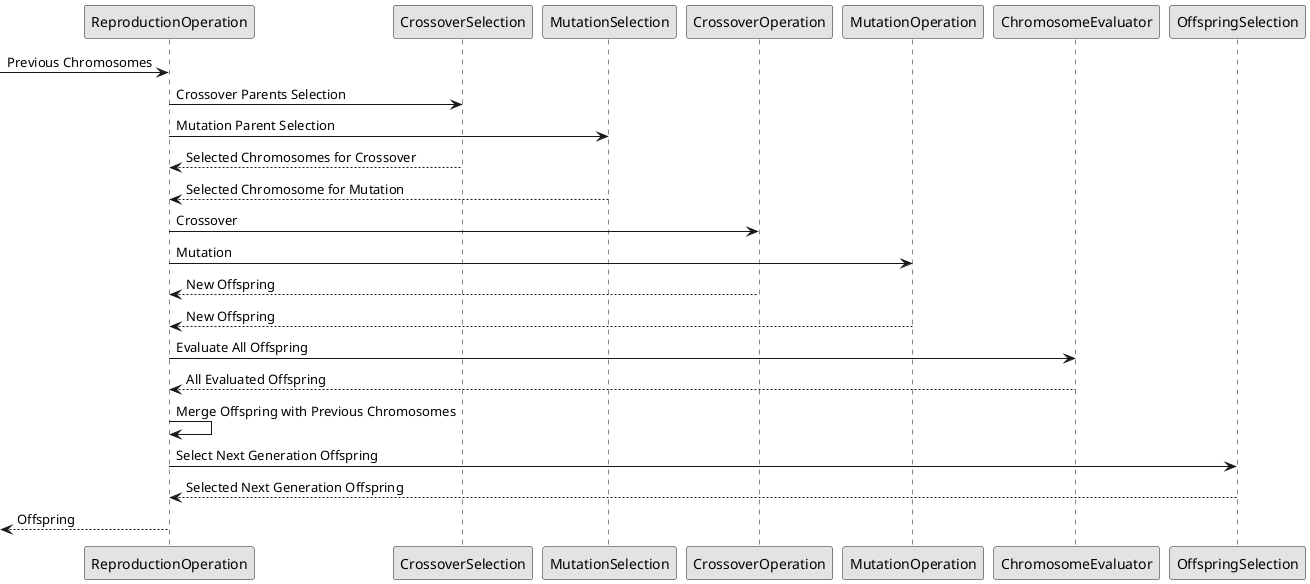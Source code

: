 @startuml
skinparam monochrome true
[-> ReproductionOperation: Previous Chromosomes
ReproductionOperation -> CrossoverSelection: Crossover Parents Selection
ReproductionOperation -> MutationSelection: Mutation Parent Selection
CrossoverSelection --> ReproductionOperation: Selected Chromosomes for Crossover
MutationSelection --> ReproductionOperation: Selected Chromosome for Mutation
ReproductionOperation -> CrossoverOperation: Crossover
ReproductionOperation -> MutationOperation: Mutation
CrossoverOperation --> ReproductionOperation: New Offspring
MutationOperation --> ReproductionOperation: New Offspring
ReproductionOperation -> ChromosomeEvaluator: Evaluate All Offspring
ChromosomeEvaluator --> ReproductionOperation: All Evaluated Offspring
ReproductionOperation -> ReproductionOperation: Merge Offspring with Previous Chromosomes
ReproductionOperation -> OffspringSelection: Select Next Generation Offspring
OffspringSelection --> ReproductionOperation: Selected Next Generation Offspring
[<-- ReproductionOperation: Offspring
@enduml